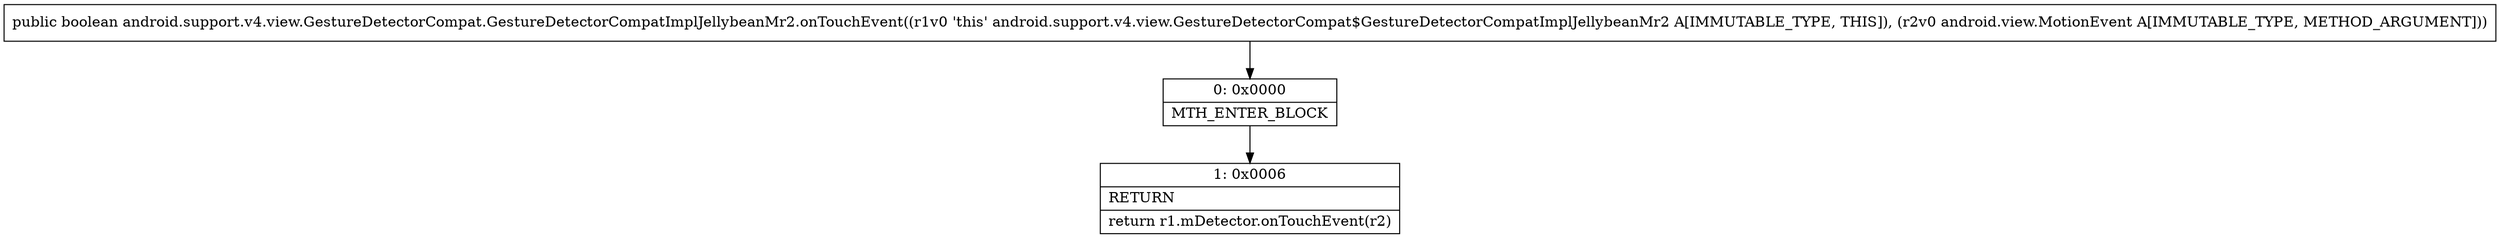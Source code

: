 digraph "CFG forandroid.support.v4.view.GestureDetectorCompat.GestureDetectorCompatImplJellybeanMr2.onTouchEvent(Landroid\/view\/MotionEvent;)Z" {
Node_0 [shape=record,label="{0\:\ 0x0000|MTH_ENTER_BLOCK\l}"];
Node_1 [shape=record,label="{1\:\ 0x0006|RETURN\l|return r1.mDetector.onTouchEvent(r2)\l}"];
MethodNode[shape=record,label="{public boolean android.support.v4.view.GestureDetectorCompat.GestureDetectorCompatImplJellybeanMr2.onTouchEvent((r1v0 'this' android.support.v4.view.GestureDetectorCompat$GestureDetectorCompatImplJellybeanMr2 A[IMMUTABLE_TYPE, THIS]), (r2v0 android.view.MotionEvent A[IMMUTABLE_TYPE, METHOD_ARGUMENT])) }"];
MethodNode -> Node_0;
Node_0 -> Node_1;
}

